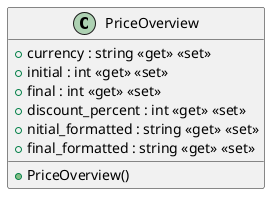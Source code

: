 @startuml
class PriceOverview {
    + currency : string <<get>> <<set>>
    + initial : int <<get>> <<set>>
    + final : int <<get>> <<set>>
    + discount_percent : int <<get>> <<set>>
    + nitial_formatted : string <<get>> <<set>>
    + final_formatted : string <<get>> <<set>>
    + PriceOverview()
}
@enduml
